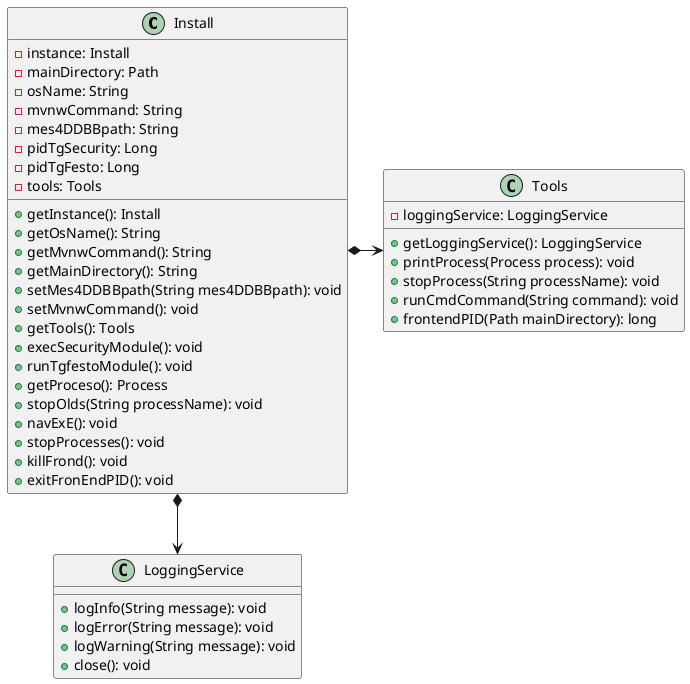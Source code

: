 @startuml

class Install {
  - instance: Install
  - mainDirectory: Path
  - osName: String
  - mvnwCommand: String
  - mes4DDBBpath: String
  - pidTgSecurity: Long
  - pidTgFesto: Long
  - tools: Tools
  + getInstance(): Install
  + getOsName(): String
  + getMvnwCommand(): String
  + getMainDirectory(): String
  + setMes4DDBBpath(String mes4DDBBpath): void
  + setMvnwCommand(): void
  + getTools(): Tools
  + execSecurityModule(): void
  + runTgfestoModule(): void
  + getProceso(): Process
  + stopOlds(String processName): void
  + navExE(): void
  + stopProcesses(): void
  + killFrond(): void
  + exitFronEndPID(): void
}

class Tools {
  - loggingService: LoggingService
  + getLoggingService(): LoggingService
  + printProcess(Process process): void
  + stopProcess(String processName): void
  + runCmdCommand(String command): void
  + frontendPID(Path mainDirectory): long
}

class LoggingService {
  + logInfo(String message): void
  + logError(String message): void
  + logWarning(String message): void
  + close(): void
}

Install *-right-> Tools
Install *-down-> LoggingService

@enduml
